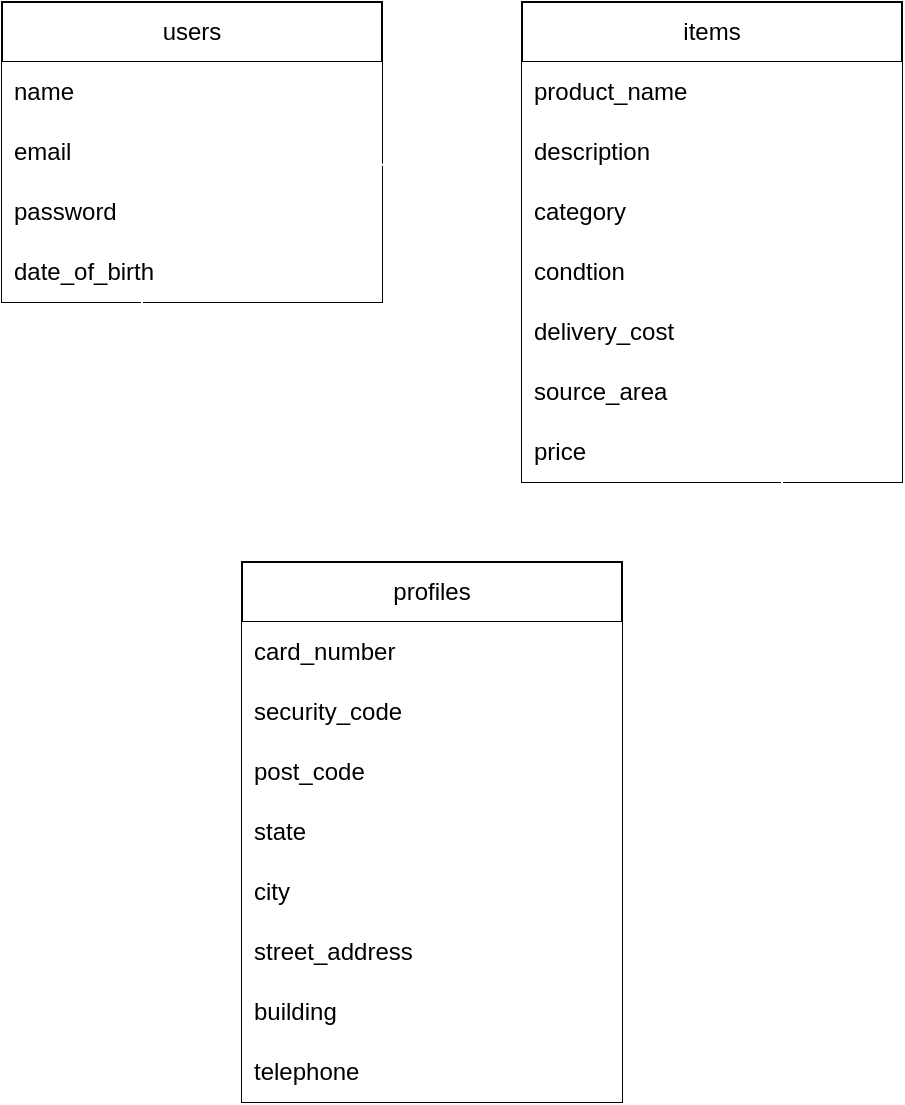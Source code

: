 <mxfile>
    <diagram id="x5CbsC8wJuTI1h8rhPS5" name="ページ1">
        <mxGraphModel dx="124" dy="272" grid="1" gridSize="10" guides="1" tooltips="1" connect="1" arrows="1" fold="1" page="1" pageScale="1" pageWidth="827" pageHeight="1169" background="none" math="0" shadow="0">
            <root>
                <mxCell id="0"/>
                <mxCell id="1" parent="0"/>
                <mxCell id="2" value="users" style="swimlane;fontStyle=0;childLayout=stackLayout;horizontal=1;startSize=30;horizontalStack=0;resizeParent=1;resizeParentMax=0;resizeLast=0;collapsible=1;marginBottom=0;whiteSpace=wrap;html=1;fontColor=default;" vertex="1" parent="1">
                    <mxGeometry x="10" y="80" width="190" height="150" as="geometry">
                        <mxRectangle x="20" y="120" width="70" height="30" as="alternateBounds"/>
                    </mxGeometry>
                </mxCell>
                <mxCell id="3" value="name" style="text;align=left;verticalAlign=middle;spacingLeft=4;spacingRight=4;overflow=hidden;points=[[0,0.5],[1,0.5]];portConstraint=eastwest;rotatable=0;whiteSpace=wrap;html=1;fillColor=default;" vertex="1" parent="2">
                    <mxGeometry y="30" width="190" height="30" as="geometry"/>
                </mxCell>
                <mxCell id="4" value="email" style="text;align=left;verticalAlign=middle;spacingLeft=4;spacingRight=4;overflow=hidden;points=[[0,0.5],[1,0.5]];portConstraint=eastwest;rotatable=0;whiteSpace=wrap;html=1;fillColor=default;" vertex="1" parent="2">
                    <mxGeometry y="60" width="190" height="30" as="geometry"/>
                </mxCell>
                <mxCell id="5" value="password" style="text;align=left;verticalAlign=middle;spacingLeft=4;spacingRight=4;overflow=hidden;points=[[0,0.5],[1,0.5]];portConstraint=eastwest;rotatable=0;whiteSpace=wrap;html=1;fillColor=default;" vertex="1" parent="2">
                    <mxGeometry y="90" width="190" height="30" as="geometry"/>
                </mxCell>
                <mxCell id="12" value="date_of_birth" style="text;align=left;verticalAlign=middle;spacingLeft=4;spacingRight=4;overflow=hidden;points=[[0,0.5],[1,0.5]];portConstraint=eastwest;rotatable=0;whiteSpace=wrap;html=1;fillColor=default;" vertex="1" parent="2">
                    <mxGeometry y="120" width="190" height="30" as="geometry"/>
                </mxCell>
                <mxCell id="24" style="edgeStyle=none;html=1;startArrow=ERmany;startFill=0;endArrow=ERone;endFill=0;entryX=0.998;entryY=0.014;entryDx=0;entryDy=0;entryPerimeter=0;strokeColor=#FFFFFF;" edge="1" parent="1">
                    <mxGeometry relative="1" as="geometry">
                        <mxPoint x="270" y="161.241" as="sourcePoint"/>
                        <mxPoint x="199.62" y="161.42" as="targetPoint"/>
                    </mxGeometry>
                </mxCell>
                <mxCell id="13" value="items" style="swimlane;fontStyle=0;childLayout=stackLayout;horizontal=1;startSize=30;horizontalStack=0;resizeParent=1;resizeParentMax=0;resizeLast=0;collapsible=1;marginBottom=0;whiteSpace=wrap;html=1;fillColor=default;" vertex="1" parent="1">
                    <mxGeometry x="270" y="80" width="190" height="240" as="geometry">
                        <mxRectangle x="20" y="120" width="70" height="30" as="alternateBounds"/>
                    </mxGeometry>
                </mxCell>
                <mxCell id="15" value="product_name" style="text;strokeColor=none;fillColor=default;align=left;verticalAlign=middle;spacingLeft=4;spacingRight=4;overflow=hidden;points=[[0,0.5],[1,0.5]];portConstraint=eastwest;rotatable=0;whiteSpace=wrap;html=1;" vertex="1" parent="13">
                    <mxGeometry y="30" width="190" height="30" as="geometry"/>
                </mxCell>
                <mxCell id="16" value="description" style="text;strokeColor=none;fillColor=default;align=left;verticalAlign=middle;spacingLeft=4;spacingRight=4;overflow=hidden;points=[[0,0.5],[1,0.5]];portConstraint=eastwest;rotatable=0;whiteSpace=wrap;html=1;" vertex="1" parent="13">
                    <mxGeometry y="60" width="190" height="30" as="geometry"/>
                </mxCell>
                <mxCell id="18" value="category" style="text;strokeColor=none;fillColor=default;align=left;verticalAlign=middle;spacingLeft=4;spacingRight=4;overflow=hidden;points=[[0,0.5],[1,0.5]];portConstraint=eastwest;rotatable=0;whiteSpace=wrap;html=1;" vertex="1" parent="13">
                    <mxGeometry y="90" width="190" height="30" as="geometry"/>
                </mxCell>
                <mxCell id="19" value="condtion" style="text;strokeColor=none;fillColor=default;align=left;verticalAlign=middle;spacingLeft=4;spacingRight=4;overflow=hidden;points=[[0,0.5],[1,0.5]];portConstraint=eastwest;rotatable=0;whiteSpace=wrap;html=1;" vertex="1" parent="13">
                    <mxGeometry y="120" width="190" height="30" as="geometry"/>
                </mxCell>
                <mxCell id="21" value="delivery_cost" style="text;strokeColor=none;fillColor=default;align=left;verticalAlign=middle;spacingLeft=4;spacingRight=4;overflow=hidden;points=[[0,0.5],[1,0.5]];portConstraint=eastwest;rotatable=0;whiteSpace=wrap;html=1;" vertex="1" parent="13">
                    <mxGeometry y="150" width="190" height="30" as="geometry"/>
                </mxCell>
                <mxCell id="22" value="source_area" style="text;strokeColor=none;fillColor=default;align=left;verticalAlign=middle;spacingLeft=4;spacingRight=4;overflow=hidden;points=[[0,0.5],[1,0.5]];portConstraint=eastwest;rotatable=0;whiteSpace=wrap;html=1;" vertex="1" parent="13">
                    <mxGeometry y="180" width="190" height="30" as="geometry"/>
                </mxCell>
                <mxCell id="20" value="price" style="text;strokeColor=none;fillColor=default;align=left;verticalAlign=middle;spacingLeft=4;spacingRight=4;overflow=hidden;points=[[0,0.5],[1,0.5]];portConstraint=eastwest;rotatable=0;whiteSpace=wrap;html=1;" vertex="1" parent="13">
                    <mxGeometry y="210" width="190" height="30" as="geometry"/>
                </mxCell>
                <mxCell id="23" style="edgeStyle=none;html=1;exitX=1;exitY=0.5;exitDx=0;exitDy=0;startArrow=ERoneToMany;startFill=0;endArrow=none;endFill=0;" edge="1" parent="1" source="4">
                    <mxGeometry relative="1" as="geometry">
                        <mxPoint x="200" y="155" as="targetPoint"/>
                    </mxGeometry>
                </mxCell>
                <mxCell id="36" style="edgeStyle=none;html=1;startArrow=ERmany;startFill=0;endArrow=none;endFill=0;exitX=0.002;exitY=0.317;exitDx=0;exitDy=0;exitPerimeter=0;strokeColor=#FFFFFF;" edge="1" parent="1" source="26">
                    <mxGeometry relative="1" as="geometry">
                        <mxPoint x="80" y="400" as="targetPoint"/>
                        <mxPoint x="140" y="400" as="sourcePoint"/>
                    </mxGeometry>
                </mxCell>
                <mxCell id="25" value="profiles" style="swimlane;fontStyle=0;childLayout=stackLayout;horizontal=1;startSize=30;horizontalStack=0;resizeParent=1;resizeParentMax=0;resizeLast=0;collapsible=1;marginBottom=0;whiteSpace=wrap;html=1;" vertex="1" parent="1">
                    <mxGeometry x="130" y="360" width="190" height="270" as="geometry">
                        <mxRectangle x="20" y="120" width="70" height="30" as="alternateBounds"/>
                    </mxGeometry>
                </mxCell>
                <mxCell id="26" value="card_number" style="text;strokeColor=none;fillColor=default;align=left;verticalAlign=middle;spacingLeft=4;spacingRight=4;overflow=hidden;points=[[0,0.5],[1,0.5]];portConstraint=eastwest;rotatable=0;whiteSpace=wrap;html=1;" vertex="1" parent="25">
                    <mxGeometry y="30" width="190" height="30" as="geometry"/>
                </mxCell>
                <mxCell id="27" value="security_code" style="text;strokeColor=none;fillColor=default;align=left;verticalAlign=middle;spacingLeft=4;spacingRight=4;overflow=hidden;points=[[0,0.5],[1,0.5]];portConstraint=eastwest;rotatable=0;whiteSpace=wrap;html=1;" vertex="1" parent="25">
                    <mxGeometry y="60" width="190" height="30" as="geometry"/>
                </mxCell>
                <mxCell id="28" value="post_code" style="text;strokeColor=none;fillColor=default;align=left;verticalAlign=middle;spacingLeft=4;spacingRight=4;overflow=hidden;points=[[0,0.5],[1,0.5]];portConstraint=eastwest;rotatable=0;whiteSpace=wrap;html=1;" vertex="1" parent="25">
                    <mxGeometry y="90" width="190" height="30" as="geometry"/>
                </mxCell>
                <mxCell id="29" value="state" style="text;strokeColor=none;fillColor=default;align=left;verticalAlign=middle;spacingLeft=4;spacingRight=4;overflow=hidden;points=[[0,0.5],[1,0.5]];portConstraint=eastwest;rotatable=0;whiteSpace=wrap;html=1;" vertex="1" parent="25">
                    <mxGeometry y="120" width="190" height="30" as="geometry"/>
                </mxCell>
                <mxCell id="32" value="city" style="text;strokeColor=none;fillColor=default;align=left;verticalAlign=middle;spacingLeft=4;spacingRight=4;overflow=hidden;points=[[0,0.5],[1,0.5]];portConstraint=eastwest;rotatable=0;whiteSpace=wrap;html=1;" vertex="1" parent="25">
                    <mxGeometry y="150" width="190" height="30" as="geometry"/>
                </mxCell>
                <mxCell id="33" value="street_address" style="text;strokeColor=none;fillColor=default;align=left;verticalAlign=middle;spacingLeft=4;spacingRight=4;overflow=hidden;points=[[0,0.5],[1,0.5]];portConstraint=eastwest;rotatable=0;whiteSpace=wrap;html=1;" vertex="1" parent="25">
                    <mxGeometry y="180" width="190" height="30" as="geometry"/>
                </mxCell>
                <mxCell id="34" value="building" style="text;strokeColor=none;fillColor=default;align=left;verticalAlign=middle;spacingLeft=4;spacingRight=4;overflow=hidden;points=[[0,0.5],[1,0.5]];portConstraint=eastwest;rotatable=0;whiteSpace=wrap;html=1;" vertex="1" parent="25">
                    <mxGeometry y="210" width="190" height="30" as="geometry"/>
                </mxCell>
                <mxCell id="35" value="telephone" style="text;strokeColor=none;fillColor=default;align=left;verticalAlign=middle;spacingLeft=4;spacingRight=4;overflow=hidden;points=[[0,0.5],[1,0.5]];portConstraint=eastwest;rotatable=0;whiteSpace=wrap;html=1;" vertex="1" parent="25">
                    <mxGeometry y="240" width="190" height="30" as="geometry"/>
                </mxCell>
                <mxCell id="39" style="edgeStyle=none;html=1;startArrow=ERone;startFill=0;endArrow=none;endFill=0;strokeColor=#FFFFFF;" edge="1" parent="1">
                    <mxGeometry relative="1" as="geometry">
                        <mxPoint x="80" y="400" as="targetPoint"/>
                        <mxPoint x="80" y="230" as="sourcePoint"/>
                    </mxGeometry>
                </mxCell>
                <mxCell id="40" style="edgeStyle=none;html=1;startArrow=ERone;startFill=0;endArrow=none;endFill=0;strokeColor=#FFFFFF;" edge="1" parent="1">
                    <mxGeometry relative="1" as="geometry">
                        <mxPoint x="400" y="480" as="targetPoint"/>
                        <mxPoint x="400" y="320" as="sourcePoint"/>
                    </mxGeometry>
                </mxCell>
                <mxCell id="41" style="edgeStyle=none;html=1;startArrow=ERone;startFill=0;endArrow=none;endFill=0;strokeColor=#FFFFFF;exitX=1.003;exitY=0.011;exitDx=0;exitDy=0;exitPerimeter=0;" edge="1" parent="1" source="29">
                    <mxGeometry relative="1" as="geometry">
                        <mxPoint x="400" y="480" as="targetPoint"/>
                        <mxPoint x="410" y="330.0" as="sourcePoint"/>
                    </mxGeometry>
                </mxCell>
            </root>
        </mxGraphModel>
    </diagram>
</mxfile>